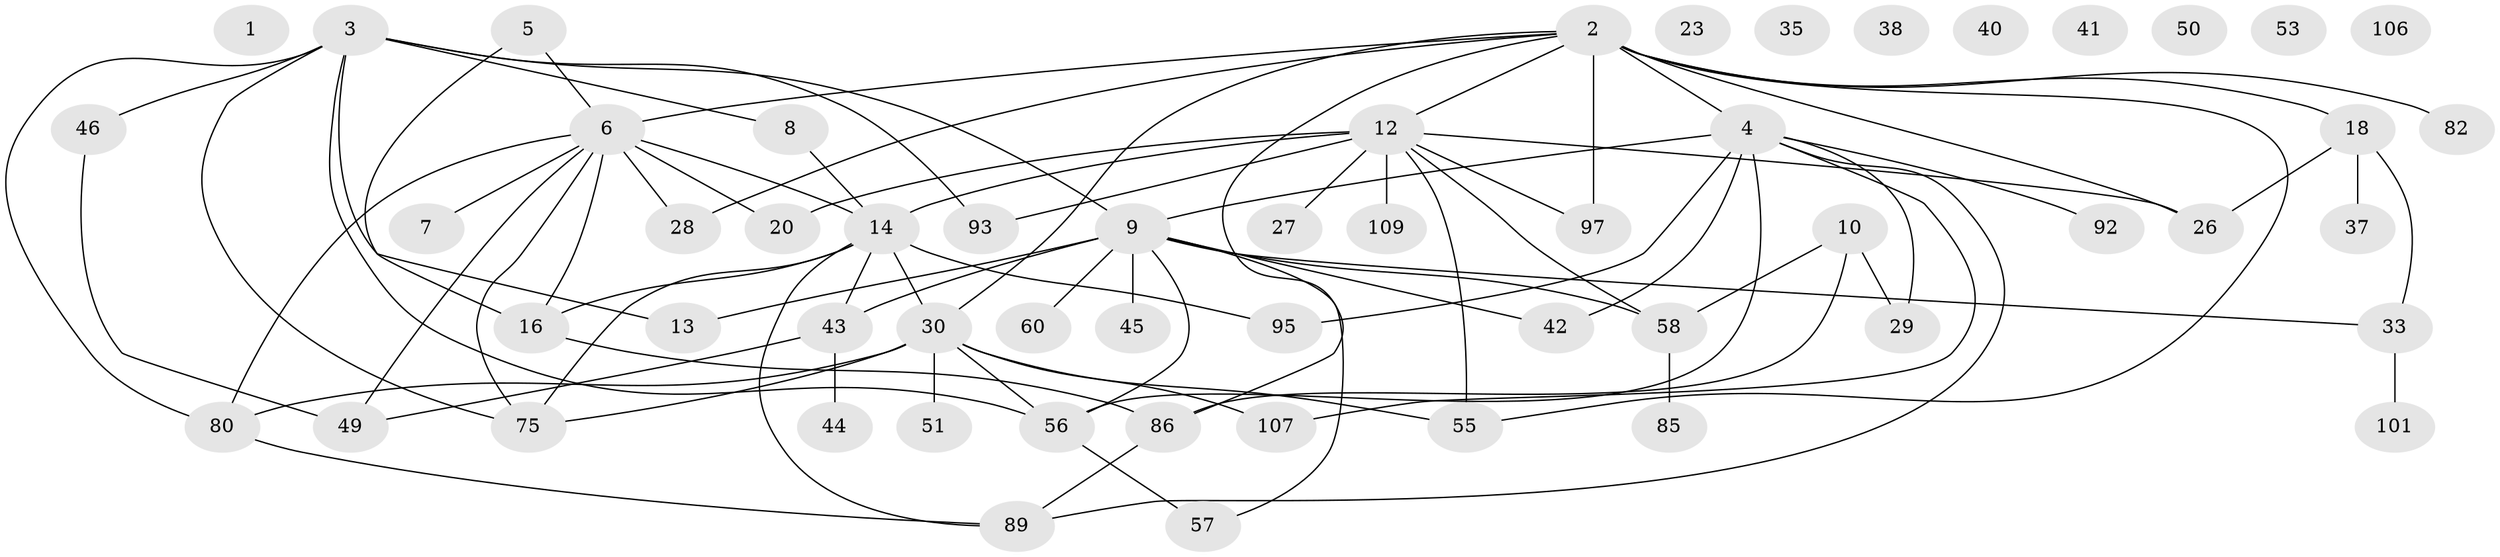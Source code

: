 // original degree distribution, {0: 0.07142857142857142, 4: 0.17857142857142858, 3: 0.14285714285714285, 2: 0.32142857142857145, 1: 0.16071428571428573, 6: 0.026785714285714284, 5: 0.08928571428571429, 8: 0.008928571428571428}
// Generated by graph-tools (version 1.1) at 2025/12/03/09/25 04:12:55]
// undirected, 56 vertices, 83 edges
graph export_dot {
graph [start="1"]
  node [color=gray90,style=filled];
  1;
  2 [super="+11+68+77+103"];
  3 [super="+63+71+76+88"];
  4 [super="+34+73+96"];
  5 [super="+19+48"];
  6 [super="+21+47+62"];
  7 [super="+111"];
  8 [super="+79"];
  9 [super="+22+32+74+105"];
  10 [super="+15+59"];
  12 [super="+17+24+36+54+64"];
  13;
  14 [super="+94+98+102"];
  16 [super="+65"];
  18 [super="+25+39"];
  20;
  23;
  26 [super="+67"];
  27 [super="+99"];
  28 [super="+108"];
  29 [super="+70"];
  30 [super="+31+66+69"];
  33 [super="+83"];
  35;
  37 [super="+61"];
  38;
  40 [super="+100"];
  41;
  42;
  43 [super="+52"];
  44;
  45;
  46 [super="+81"];
  49 [super="+87"];
  50;
  51 [super="+72"];
  53;
  55;
  56 [super="+91"];
  57;
  58 [super="+90+110"];
  60;
  75 [super="+78"];
  80 [super="+84"];
  82;
  85;
  86 [super="+104+112"];
  89;
  92;
  93;
  95;
  97;
  101;
  106;
  107;
  109;
  2 -- 12;
  2 -- 82;
  2 -- 97;
  2 -- 6;
  2 -- 86 [weight=2];
  2 -- 30;
  2 -- 55;
  2 -- 28;
  2 -- 4 [weight=2];
  2 -- 18;
  2 -- 26;
  3 -- 75;
  3 -- 8;
  3 -- 93;
  3 -- 13;
  3 -- 9 [weight=2];
  3 -- 46;
  3 -- 56;
  3 -- 80;
  4 -- 29;
  4 -- 42;
  4 -- 107;
  4 -- 89;
  4 -- 92;
  4 -- 95;
  4 -- 9;
  4 -- 56;
  5 -- 16;
  5 -- 6;
  6 -- 14 [weight=2];
  6 -- 49;
  6 -- 20;
  6 -- 7;
  6 -- 16;
  6 -- 28;
  6 -- 75;
  6 -- 80;
  8 -- 14;
  9 -- 56;
  9 -- 43;
  9 -- 42;
  9 -- 60;
  9 -- 13;
  9 -- 57;
  9 -- 58;
  9 -- 45;
  9 -- 33;
  10 -- 58 [weight=2];
  10 -- 29;
  10 -- 86;
  12 -- 109;
  12 -- 93;
  12 -- 27;
  12 -- 55;
  12 -- 97;
  12 -- 20 [weight=2];
  12 -- 58;
  12 -- 26;
  12 -- 14;
  14 -- 89;
  14 -- 30;
  14 -- 95;
  14 -- 16;
  14 -- 43;
  14 -- 75;
  16 -- 86 [weight=2];
  18 -- 26;
  18 -- 33;
  18 -- 37;
  30 -- 51;
  30 -- 55;
  30 -- 107;
  30 -- 56 [weight=2];
  30 -- 75;
  30 -- 80;
  33 -- 101;
  43 -- 44;
  43 -- 49;
  46 -- 49;
  56 -- 57;
  58 -- 85;
  80 -- 89;
  86 -- 89;
}
